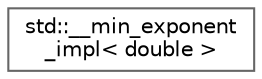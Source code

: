 digraph "Graphical Class Hierarchy"
{
 // LATEX_PDF_SIZE
  bgcolor="transparent";
  edge [fontname=Helvetica,fontsize=10,labelfontname=Helvetica,labelfontsize=10];
  node [fontname=Helvetica,fontsize=10,shape=box,height=0.2,width=0.4];
  rankdir="LR";
  Node0 [id="Node000000",label="std::__min_exponent\l_impl\< double \>",height=0.2,width=0.4,color="grey40", fillcolor="white", style="filled",URL="$structstd_1_1____min__exponent__impl_3_01double_01_4.html",tooltip=" "];
}

